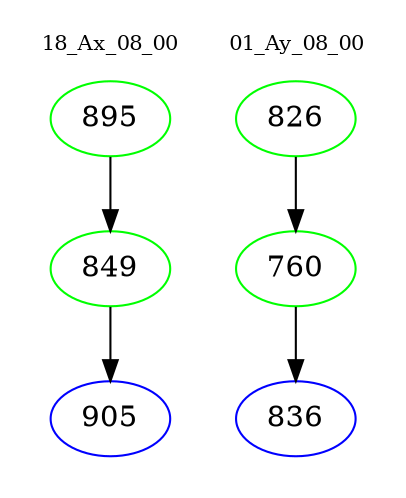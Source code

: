 digraph{
subgraph cluster_0 {
color = white
label = "18_Ax_08_00";
fontsize=10;
T0_895 [label="895", color="green"]
T0_895 -> T0_849 [color="black"]
T0_849 [label="849", color="green"]
T0_849 -> T0_905 [color="black"]
T0_905 [label="905", color="blue"]
}
subgraph cluster_1 {
color = white
label = "01_Ay_08_00";
fontsize=10;
T1_826 [label="826", color="green"]
T1_826 -> T1_760 [color="black"]
T1_760 [label="760", color="green"]
T1_760 -> T1_836 [color="black"]
T1_836 [label="836", color="blue"]
}
}

